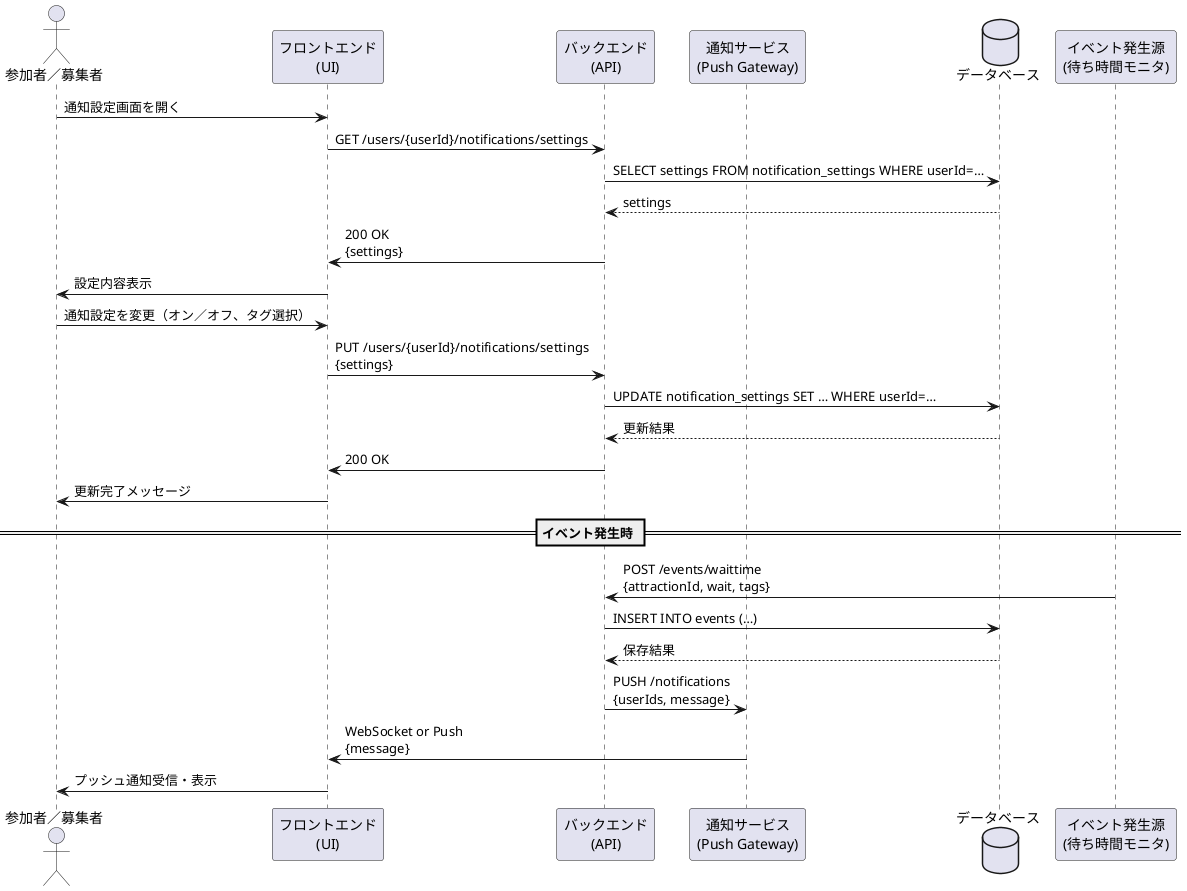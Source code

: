 @startuml
actor "参加者／募集者" as User
participant "フロントエンド\n(UI)"        as Frontend
participant "バックエンド\n(API)"         as Backend
participant "通知サービス\n(Push Gateway)" as PushService
database "データベース"                   as DB

User -> Frontend : 通知設定画面を開く
Frontend -> Backend : GET /users/{userId}/notifications/settings
Backend -> DB : SELECT settings FROM notification_settings WHERE userId=…
DB --> Backend : settings
Backend -> Frontend : 200 OK\n{settings}
Frontend -> User : 設定内容表示

User -> Frontend : 通知設定を変更（オン／オフ、タグ選択）
Frontend -> Backend : PUT /users/{userId}/notifications/settings\n{settings}
Backend -> DB : UPDATE notification_settings SET … WHERE userId=…
DB --> Backend : 更新結果
Backend -> Frontend : 200 OK
Frontend -> User : 更新完了メッセージ

== イベント発生時 ==
participant "イベント発生源\n(待ち時間モニタ)" as EventSource
EventSource -> Backend : POST /events/waittime\n{attractionId, wait, tags}
Backend -> DB : INSERT INTO events (…)
DB --> Backend : 保存結果
Backend -> PushService : PUSH /notifications\n{userIds, message}
PushService -> Frontend : WebSocket or Push\n{message}
Frontend -> User : プッシュ通知受信・表示

@enduml
